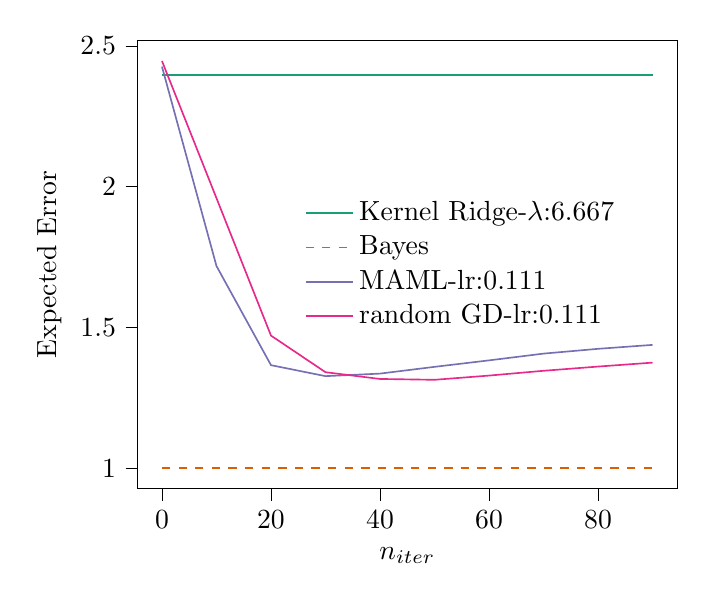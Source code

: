 % This file was created with tikzplotlib v0.10.1.
\begin{tikzpicture}

\definecolor{chocolate217952}{RGB}{217,95,2}
\definecolor{darkcyan27158119}{RGB}{27,158,119}
\definecolor{darkgray176}{RGB}{176,176,176}
\definecolor{deeppink23141138}{RGB}{231,41,138}
\definecolor{lightslategray117112179}{RGB}{117,112,179}

\begin{axis}[
legend cell align={left},
legend style={fill opacity=0.8, draw opacity=1, text opacity=1, at={(0.91,0.5)}, anchor=east, draw=none},
tick align=outside,
tick pos=left,
x grid style={darkgray176},
xlabel={\(\displaystyle n_{iter}\)},
xmin=-4.5, xmax=94.5,
xtick style={color=black},
y grid style={darkgray176},
ylabel={Expected Error},
ymin=0.927, ymax=2.519,
ytick style={color=black}
]
\addplot [semithick, darkcyan27158119]
table {%
0 2.397
10 2.397
20 2.397
30 2.397
40 2.397
50 2.397
60 2.397
70 2.397
80 2.397
90 2.397
};
\addlegendentry{Kernel Ridge-$\lambda$:6.667}
\addplot [semithick, chocolate217952, dashed]
table {%
0 1.0
10 1.0
20 1.0
30 1.0
40 1.0
50 1.0
60 1.0
70 1.0
80 1.0
90 1.0
};
\addlegendentry{Bayes}
\addplot [semithick, lightslategray117112179]
table {%
0 2.426
10 1.718
20 1.366
30 1.327
40 1.336
50 1.36
60 1.383
70 1.407
80 1.424
90 1.438
};
\addlegendentry{MAML-lr:0.111}
\addplot [semithick, deeppink23141138]
table {%
0 2.446
10 1.959
20 1.471
30 1.341
40 1.317
50 1.314
60 1.329
70 1.346
80 1.361
90 1.375
};
\addlegendentry{random GD-lr:0.111}
\end{axis}

\end{tikzpicture}
